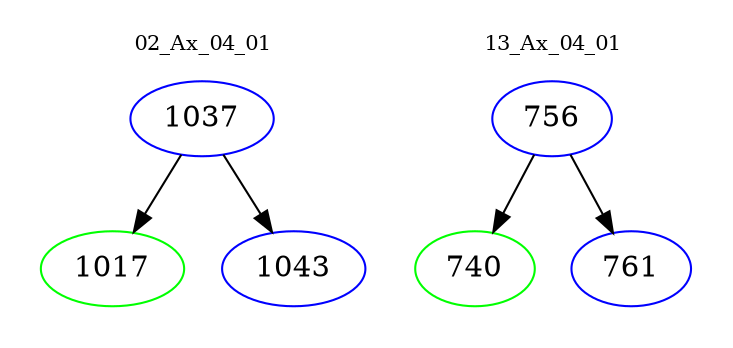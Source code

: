 digraph{
subgraph cluster_0 {
color = white
label = "02_Ax_04_01";
fontsize=10;
T0_1037 [label="1037", color="blue"]
T0_1037 -> T0_1017 [color="black"]
T0_1017 [label="1017", color="green"]
T0_1037 -> T0_1043 [color="black"]
T0_1043 [label="1043", color="blue"]
}
subgraph cluster_1 {
color = white
label = "13_Ax_04_01";
fontsize=10;
T1_756 [label="756", color="blue"]
T1_756 -> T1_740 [color="black"]
T1_740 [label="740", color="green"]
T1_756 -> T1_761 [color="black"]
T1_761 [label="761", color="blue"]
}
}
